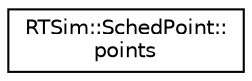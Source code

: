 digraph "Graphical Class Hierarchy"
{
  edge [fontname="Helvetica",fontsize="10",labelfontname="Helvetica",labelfontsize="10"];
  node [fontname="Helvetica",fontsize="10",shape=record];
  rankdir="LR";
  Node0 [label="RTSim::SchedPoint::\lpoints",height=0.2,width=0.4,color="black", fillcolor="white", style="filled",URL="$structRTSim_1_1SchedPoint_1_1points.html"];
}
